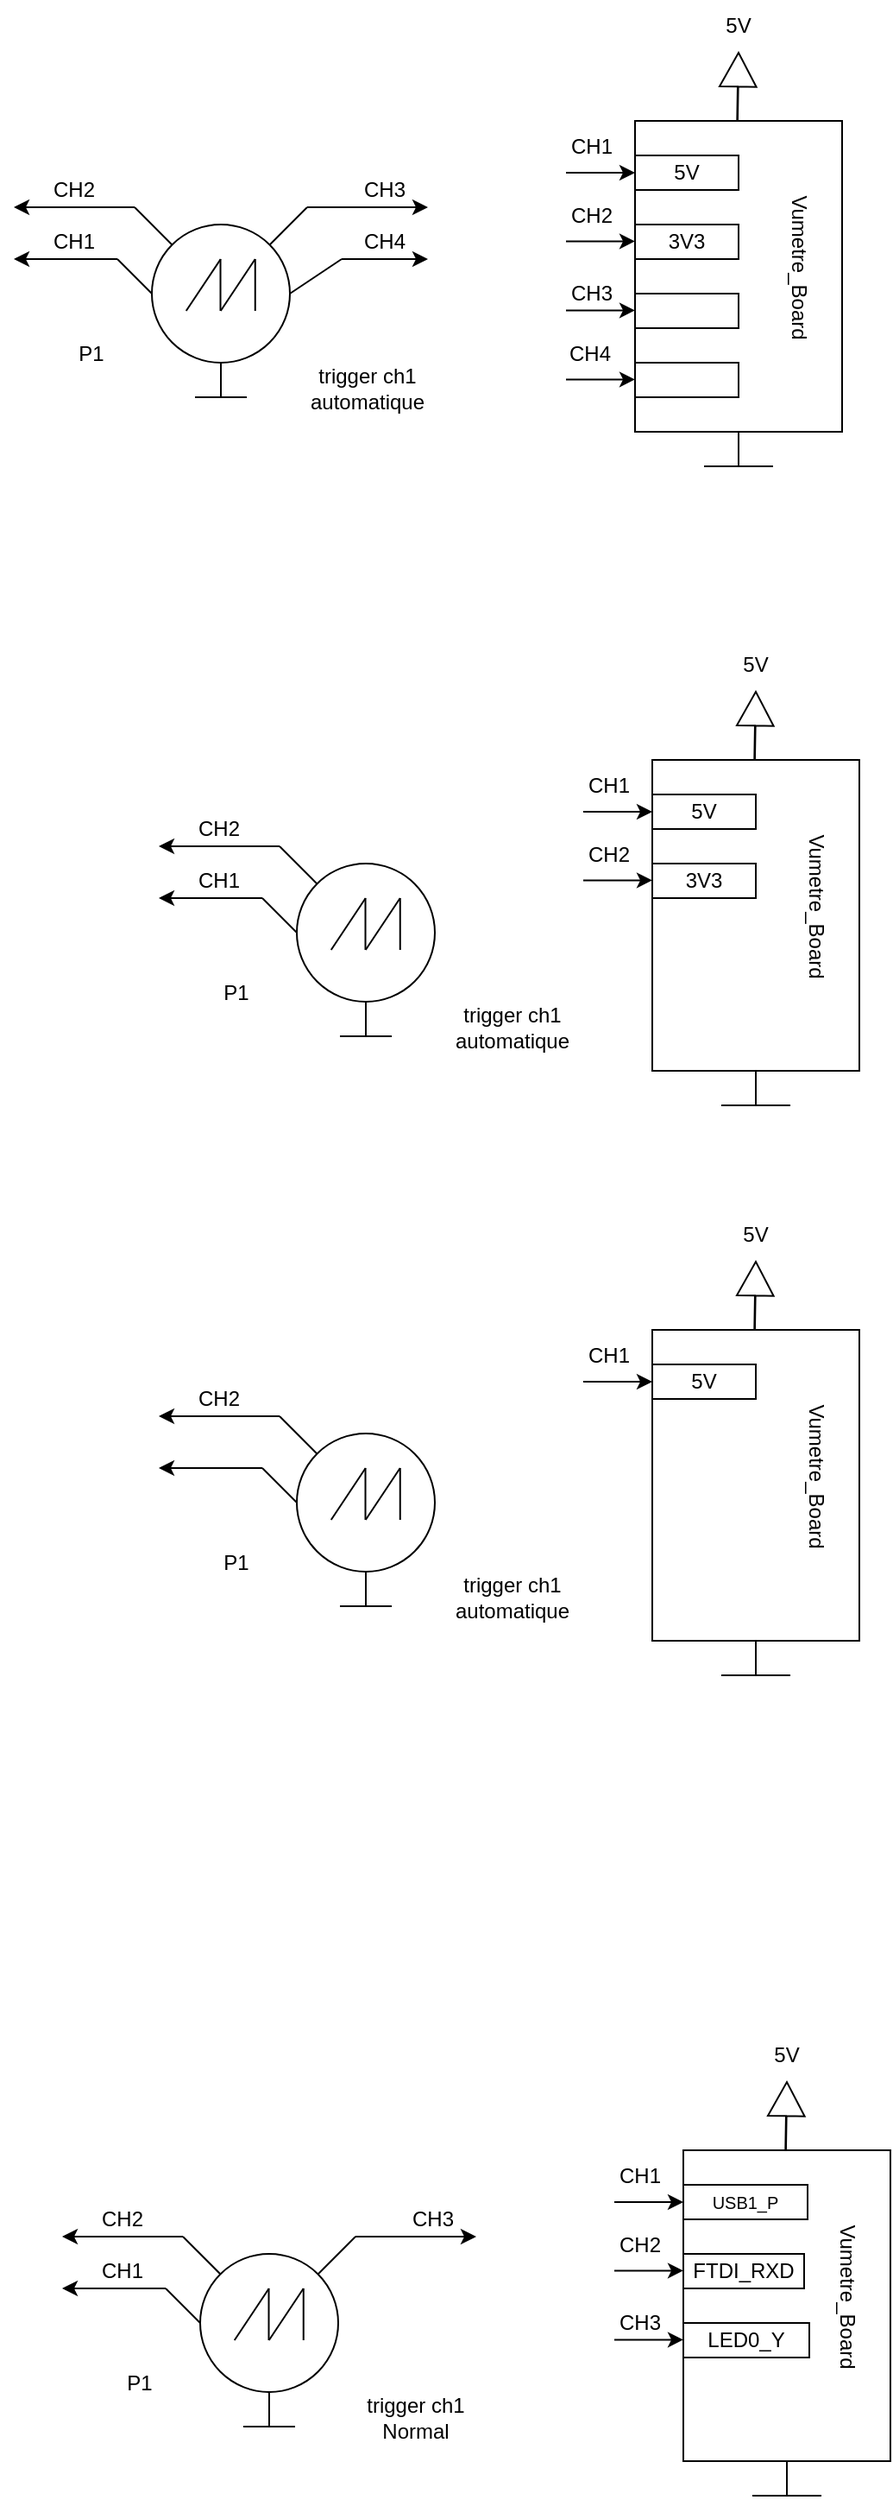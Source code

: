 <mxfile version="24.7.7">
  <diagram name="Page-1" id="x4izrwoLn7-smjmB0eIm">
    <mxGraphModel grid="0" page="1" gridSize="10" guides="1" tooltips="1" connect="1" arrows="1" fold="1" pageScale="1" pageWidth="827" pageHeight="1169" math="0" shadow="0">
      <root>
        <mxCell id="0" />
        <mxCell id="1" parent="0" />
        <mxCell id="3S5ZgnIpbUnLYbDC9mMt-2" value="" style="ellipse;whiteSpace=wrap;html=1;aspect=fixed;" vertex="1" parent="1">
          <mxGeometry x="160" y="180" width="80" height="80" as="geometry" />
        </mxCell>
        <mxCell id="3S5ZgnIpbUnLYbDC9mMt-4" value="" style="endArrow=none;html=1;rounded=0;" edge="1" parent="1">
          <mxGeometry width="50" height="50" relative="1" as="geometry">
            <mxPoint x="199.76" y="230" as="sourcePoint" />
            <mxPoint x="199.76" y="200" as="targetPoint" />
          </mxGeometry>
        </mxCell>
        <mxCell id="3S5ZgnIpbUnLYbDC9mMt-5" value="" style="endArrow=none;html=1;rounded=0;" edge="1" parent="1">
          <mxGeometry width="50" height="50" relative="1" as="geometry">
            <mxPoint x="179.88" y="230" as="sourcePoint" />
            <mxPoint x="199.88" y="200" as="targetPoint" />
          </mxGeometry>
        </mxCell>
        <mxCell id="3S5ZgnIpbUnLYbDC9mMt-6" value="" style="endArrow=none;html=1;rounded=0;" edge="1" parent="1">
          <mxGeometry width="50" height="50" relative="1" as="geometry">
            <mxPoint x="199.88" y="230" as="sourcePoint" />
            <mxPoint x="219.88" y="200" as="targetPoint" />
          </mxGeometry>
        </mxCell>
        <mxCell id="3S5ZgnIpbUnLYbDC9mMt-7" value="" style="endArrow=none;html=1;rounded=0;" edge="1" parent="1">
          <mxGeometry width="50" height="50" relative="1" as="geometry">
            <mxPoint x="219.88" y="230" as="sourcePoint" />
            <mxPoint x="219.88" y="200" as="targetPoint" />
          </mxGeometry>
        </mxCell>
        <mxCell id="3S5ZgnIpbUnLYbDC9mMt-8" value="" style="endArrow=none;html=1;rounded=0;entryX=0.5;entryY=1;entryDx=0;entryDy=0;" edge="1" parent="1" target="3S5ZgnIpbUnLYbDC9mMt-2">
          <mxGeometry width="50" height="50" relative="1" as="geometry">
            <mxPoint x="200" y="280" as="sourcePoint" />
            <mxPoint x="150" y="170" as="targetPoint" />
          </mxGeometry>
        </mxCell>
        <mxCell id="3S5ZgnIpbUnLYbDC9mMt-9" value="" style="endArrow=none;html=1;rounded=0;" edge="1" parent="1">
          <mxGeometry width="50" height="50" relative="1" as="geometry">
            <mxPoint x="185" y="280" as="sourcePoint" />
            <mxPoint x="215" y="280" as="targetPoint" />
          </mxGeometry>
        </mxCell>
        <mxCell id="3S5ZgnIpbUnLYbDC9mMt-10" value="" style="endArrow=none;html=1;rounded=0;entryX=0;entryY=0.5;entryDx=0;entryDy=0;" edge="1" parent="1" target="3S5ZgnIpbUnLYbDC9mMt-2">
          <mxGeometry width="50" height="50" relative="1" as="geometry">
            <mxPoint x="140" y="200" as="sourcePoint" />
            <mxPoint x="150" y="170" as="targetPoint" />
          </mxGeometry>
        </mxCell>
        <mxCell id="3S5ZgnIpbUnLYbDC9mMt-12" value="" style="endArrow=none;html=1;rounded=0;entryX=0;entryY=0;entryDx=0;entryDy=0;" edge="1" parent="1" target="3S5ZgnIpbUnLYbDC9mMt-2">
          <mxGeometry width="50" height="50" relative="1" as="geometry">
            <mxPoint x="150" y="170" as="sourcePoint" />
            <mxPoint x="150" y="170" as="targetPoint" />
          </mxGeometry>
        </mxCell>
        <mxCell id="3S5ZgnIpbUnLYbDC9mMt-13" value="" style="endArrow=none;html=1;rounded=0;entryX=1;entryY=0;entryDx=0;entryDy=0;" edge="1" parent="1" target="3S5ZgnIpbUnLYbDC9mMt-2">
          <mxGeometry width="50" height="50" relative="1" as="geometry">
            <mxPoint x="250" y="170" as="sourcePoint" />
            <mxPoint x="200" y="160" as="targetPoint" />
          </mxGeometry>
        </mxCell>
        <mxCell id="3S5ZgnIpbUnLYbDC9mMt-14" value="" style="endArrow=none;html=1;rounded=0;" edge="1" parent="1">
          <mxGeometry width="50" height="50" relative="1" as="geometry">
            <mxPoint x="240" y="220" as="sourcePoint" />
            <mxPoint x="270" y="200" as="targetPoint" />
          </mxGeometry>
        </mxCell>
        <mxCell id="3S5ZgnIpbUnLYbDC9mMt-15" value="" style="endArrow=classic;html=1;rounded=0;" edge="1" parent="1">
          <mxGeometry width="50" height="50" relative="1" as="geometry">
            <mxPoint x="150" y="170" as="sourcePoint" />
            <mxPoint x="80" y="170" as="targetPoint" />
          </mxGeometry>
        </mxCell>
        <mxCell id="3S5ZgnIpbUnLYbDC9mMt-16" value="" style="endArrow=classic;html=1;rounded=0;" edge="1" parent="1">
          <mxGeometry width="50" height="50" relative="1" as="geometry">
            <mxPoint x="140" y="200" as="sourcePoint" />
            <mxPoint x="80" y="200" as="targetPoint" />
          </mxGeometry>
        </mxCell>
        <mxCell id="3S5ZgnIpbUnLYbDC9mMt-17" value="" style="endArrow=classic;html=1;rounded=0;" edge="1" parent="1">
          <mxGeometry width="50" height="50" relative="1" as="geometry">
            <mxPoint x="250" y="170" as="sourcePoint" />
            <mxPoint x="320" y="170" as="targetPoint" />
          </mxGeometry>
        </mxCell>
        <mxCell id="3S5ZgnIpbUnLYbDC9mMt-18" value="" style="endArrow=classic;html=1;rounded=0;" edge="1" parent="1">
          <mxGeometry width="50" height="50" relative="1" as="geometry">
            <mxPoint x="270" y="200" as="sourcePoint" />
            <mxPoint x="320" y="200" as="targetPoint" />
            <Array as="points">
              <mxPoint x="310" y="200" />
            </Array>
          </mxGeometry>
        </mxCell>
        <mxCell id="3S5ZgnIpbUnLYbDC9mMt-25" value="" style="shape=flexArrow;endArrow=classic;html=1;rounded=0;width=0.32;endSize=6.227;" edge="1" parent="1">
          <mxGeometry width="50" height="50" relative="1" as="geometry">
            <mxPoint x="499.31" y="120" as="sourcePoint" />
            <mxPoint x="500" y="80" as="targetPoint" />
          </mxGeometry>
        </mxCell>
        <mxCell id="3S5ZgnIpbUnLYbDC9mMt-26" value="" style="endArrow=none;html=1;rounded=0;" edge="1" parent="1">
          <mxGeometry width="50" height="50" relative="1" as="geometry">
            <mxPoint x="500" y="320" as="sourcePoint" />
            <mxPoint x="500" y="300" as="targetPoint" />
          </mxGeometry>
        </mxCell>
        <mxCell id="3S5ZgnIpbUnLYbDC9mMt-27" value="" style="endArrow=none;html=1;rounded=0;" edge="1" parent="1">
          <mxGeometry width="50" height="50" relative="1" as="geometry">
            <mxPoint x="480" y="320" as="sourcePoint" />
            <mxPoint x="520" y="320" as="targetPoint" />
          </mxGeometry>
        </mxCell>
        <mxCell id="3S5ZgnIpbUnLYbDC9mMt-28" value="" style="rounded=0;whiteSpace=wrap;html=1;" vertex="1" parent="1">
          <mxGeometry x="440" y="120" width="120" height="180" as="geometry" />
        </mxCell>
        <mxCell id="3S5ZgnIpbUnLYbDC9mMt-29" value="5V" style="rounded=0;whiteSpace=wrap;html=1;" vertex="1" parent="1">
          <mxGeometry x="440" y="140" width="60" height="20" as="geometry" />
        </mxCell>
        <mxCell id="3S5ZgnIpbUnLYbDC9mMt-30" value="3V3" style="rounded=0;whiteSpace=wrap;html=1;" vertex="1" parent="1">
          <mxGeometry x="440" y="180" width="60" height="20" as="geometry" />
        </mxCell>
        <mxCell id="3S5ZgnIpbUnLYbDC9mMt-31" value="" style="rounded=0;whiteSpace=wrap;html=1;" vertex="1" parent="1">
          <mxGeometry x="440" y="220" width="60" height="20" as="geometry" />
        </mxCell>
        <mxCell id="3S5ZgnIpbUnLYbDC9mMt-32" value="" style="rounded=0;whiteSpace=wrap;html=1;" vertex="1" parent="1">
          <mxGeometry x="440" y="260" width="60" height="20" as="geometry" />
        </mxCell>
        <mxCell id="3S5ZgnIpbUnLYbDC9mMt-33" value="" style="endArrow=classic;html=1;rounded=0;" edge="1" parent="1">
          <mxGeometry width="50" height="50" relative="1" as="geometry">
            <mxPoint x="400" y="150" as="sourcePoint" />
            <mxPoint x="440" y="150" as="targetPoint" />
          </mxGeometry>
        </mxCell>
        <mxCell id="3S5ZgnIpbUnLYbDC9mMt-34" value="" style="endArrow=classic;html=1;rounded=0;" edge="1" parent="1">
          <mxGeometry width="50" height="50" relative="1" as="geometry">
            <mxPoint x="400" y="189.71" as="sourcePoint" />
            <mxPoint x="440" y="189.71" as="targetPoint" />
          </mxGeometry>
        </mxCell>
        <mxCell id="3S5ZgnIpbUnLYbDC9mMt-35" value="" style="endArrow=classic;html=1;rounded=0;" edge="1" parent="1">
          <mxGeometry width="50" height="50" relative="1" as="geometry">
            <mxPoint x="400" y="229.71" as="sourcePoint" />
            <mxPoint x="440" y="229.71" as="targetPoint" />
          </mxGeometry>
        </mxCell>
        <mxCell id="3S5ZgnIpbUnLYbDC9mMt-36" value="" style="endArrow=classic;html=1;rounded=0;" edge="1" parent="1">
          <mxGeometry width="50" height="50" relative="1" as="geometry">
            <mxPoint x="400" y="269.71" as="sourcePoint" />
            <mxPoint x="440" y="269.71" as="targetPoint" />
          </mxGeometry>
        </mxCell>
        <mxCell id="3S5ZgnIpbUnLYbDC9mMt-37" value="" style="ellipse;whiteSpace=wrap;html=1;aspect=fixed;" vertex="1" parent="1">
          <mxGeometry x="244" y="550" width="80" height="80" as="geometry" />
        </mxCell>
        <mxCell id="3S5ZgnIpbUnLYbDC9mMt-38" value="" style="endArrow=none;html=1;rounded=0;" edge="1" parent="1">
          <mxGeometry width="50" height="50" relative="1" as="geometry">
            <mxPoint x="283.76" y="600" as="sourcePoint" />
            <mxPoint x="283.76" y="570" as="targetPoint" />
          </mxGeometry>
        </mxCell>
        <mxCell id="3S5ZgnIpbUnLYbDC9mMt-39" value="" style="endArrow=none;html=1;rounded=0;" edge="1" parent="1">
          <mxGeometry width="50" height="50" relative="1" as="geometry">
            <mxPoint x="263.88" y="600" as="sourcePoint" />
            <mxPoint x="283.88" y="570" as="targetPoint" />
          </mxGeometry>
        </mxCell>
        <mxCell id="3S5ZgnIpbUnLYbDC9mMt-40" value="" style="endArrow=none;html=1;rounded=0;" edge="1" parent="1">
          <mxGeometry width="50" height="50" relative="1" as="geometry">
            <mxPoint x="283.88" y="600" as="sourcePoint" />
            <mxPoint x="303.88" y="570" as="targetPoint" />
          </mxGeometry>
        </mxCell>
        <mxCell id="3S5ZgnIpbUnLYbDC9mMt-41" value="" style="endArrow=none;html=1;rounded=0;" edge="1" parent="1">
          <mxGeometry width="50" height="50" relative="1" as="geometry">
            <mxPoint x="303.88" y="600" as="sourcePoint" />
            <mxPoint x="303.88" y="570" as="targetPoint" />
          </mxGeometry>
        </mxCell>
        <mxCell id="3S5ZgnIpbUnLYbDC9mMt-42" value="" style="endArrow=none;html=1;rounded=0;entryX=0.5;entryY=1;entryDx=0;entryDy=0;" edge="1" parent="1" target="3S5ZgnIpbUnLYbDC9mMt-37">
          <mxGeometry width="50" height="50" relative="1" as="geometry">
            <mxPoint x="284" y="650" as="sourcePoint" />
            <mxPoint x="234" y="540" as="targetPoint" />
          </mxGeometry>
        </mxCell>
        <mxCell id="3S5ZgnIpbUnLYbDC9mMt-43" value="" style="endArrow=none;html=1;rounded=0;" edge="1" parent="1">
          <mxGeometry width="50" height="50" relative="1" as="geometry">
            <mxPoint x="269" y="650" as="sourcePoint" />
            <mxPoint x="299" y="650" as="targetPoint" />
          </mxGeometry>
        </mxCell>
        <mxCell id="3S5ZgnIpbUnLYbDC9mMt-44" value="" style="endArrow=none;html=1;rounded=0;entryX=0;entryY=0.5;entryDx=0;entryDy=0;" edge="1" parent="1" target="3S5ZgnIpbUnLYbDC9mMt-37">
          <mxGeometry width="50" height="50" relative="1" as="geometry">
            <mxPoint x="224" y="570" as="sourcePoint" />
            <mxPoint x="234" y="540" as="targetPoint" />
          </mxGeometry>
        </mxCell>
        <mxCell id="3S5ZgnIpbUnLYbDC9mMt-45" value="" style="endArrow=none;html=1;rounded=0;entryX=0;entryY=0;entryDx=0;entryDy=0;" edge="1" parent="1" target="3S5ZgnIpbUnLYbDC9mMt-37">
          <mxGeometry width="50" height="50" relative="1" as="geometry">
            <mxPoint x="234" y="540" as="sourcePoint" />
            <mxPoint x="234" y="540" as="targetPoint" />
          </mxGeometry>
        </mxCell>
        <mxCell id="3S5ZgnIpbUnLYbDC9mMt-48" value="" style="endArrow=classic;html=1;rounded=0;" edge="1" parent="1">
          <mxGeometry width="50" height="50" relative="1" as="geometry">
            <mxPoint x="234" y="540" as="sourcePoint" />
            <mxPoint x="164" y="540" as="targetPoint" />
          </mxGeometry>
        </mxCell>
        <mxCell id="3S5ZgnIpbUnLYbDC9mMt-49" value="" style="endArrow=classic;html=1;rounded=0;" edge="1" parent="1">
          <mxGeometry width="50" height="50" relative="1" as="geometry">
            <mxPoint x="224" y="570" as="sourcePoint" />
            <mxPoint x="164" y="570" as="targetPoint" />
          </mxGeometry>
        </mxCell>
        <mxCell id="3S5ZgnIpbUnLYbDC9mMt-52" value="" style="shape=flexArrow;endArrow=classic;html=1;rounded=0;width=0.32;endSize=6.227;" edge="1" parent="1">
          <mxGeometry width="50" height="50" relative="1" as="geometry">
            <mxPoint x="509.31" y="490" as="sourcePoint" />
            <mxPoint x="510" y="450" as="targetPoint" />
          </mxGeometry>
        </mxCell>
        <mxCell id="3S5ZgnIpbUnLYbDC9mMt-53" value="" style="endArrow=none;html=1;rounded=0;" edge="1" parent="1">
          <mxGeometry width="50" height="50" relative="1" as="geometry">
            <mxPoint x="510" y="690" as="sourcePoint" />
            <mxPoint x="510" y="670" as="targetPoint" />
          </mxGeometry>
        </mxCell>
        <mxCell id="3S5ZgnIpbUnLYbDC9mMt-54" value="" style="endArrow=none;html=1;rounded=0;" edge="1" parent="1">
          <mxGeometry width="50" height="50" relative="1" as="geometry">
            <mxPoint x="490" y="690" as="sourcePoint" />
            <mxPoint x="530" y="690" as="targetPoint" />
          </mxGeometry>
        </mxCell>
        <mxCell id="3S5ZgnIpbUnLYbDC9mMt-55" value="" style="rounded=0;whiteSpace=wrap;html=1;" vertex="1" parent="1">
          <mxGeometry x="450" y="490" width="120" height="180" as="geometry" />
        </mxCell>
        <mxCell id="3S5ZgnIpbUnLYbDC9mMt-56" value="5V" style="rounded=0;whiteSpace=wrap;html=1;" vertex="1" parent="1">
          <mxGeometry x="450" y="510" width="60" height="20" as="geometry" />
        </mxCell>
        <mxCell id="3S5ZgnIpbUnLYbDC9mMt-57" value="3V3" style="rounded=0;whiteSpace=wrap;html=1;" vertex="1" parent="1">
          <mxGeometry x="450" y="550" width="60" height="20" as="geometry" />
        </mxCell>
        <mxCell id="3S5ZgnIpbUnLYbDC9mMt-60" value="" style="endArrow=classic;html=1;rounded=0;" edge="1" parent="1">
          <mxGeometry width="50" height="50" relative="1" as="geometry">
            <mxPoint x="410" y="520" as="sourcePoint" />
            <mxPoint x="450" y="520" as="targetPoint" />
          </mxGeometry>
        </mxCell>
        <mxCell id="3S5ZgnIpbUnLYbDC9mMt-61" value="" style="endArrow=classic;html=1;rounded=0;" edge="1" parent="1">
          <mxGeometry width="50" height="50" relative="1" as="geometry">
            <mxPoint x="410" y="559.71" as="sourcePoint" />
            <mxPoint x="450" y="559.71" as="targetPoint" />
          </mxGeometry>
        </mxCell>
        <mxCell id="3S5ZgnIpbUnLYbDC9mMt-64" value="trigger ch1&lt;div&gt;automatique&lt;/div&gt;" style="text;html=1;align=center;verticalAlign=middle;whiteSpace=wrap;rounded=0;" vertex="1" parent="1">
          <mxGeometry x="240" y="250" width="90" height="50" as="geometry" />
        </mxCell>
        <mxCell id="3S5ZgnIpbUnLYbDC9mMt-65" value="P1" style="text;html=1;align=center;verticalAlign=middle;whiteSpace=wrap;rounded=0;" vertex="1" parent="1">
          <mxGeometry x="100" y="240" width="50" height="30" as="geometry" />
        </mxCell>
        <mxCell id="3S5ZgnIpbUnLYbDC9mMt-66" value="Vumetre_Board" style="text;html=1;align=center;verticalAlign=middle;whiteSpace=wrap;rounded=0;rotation=90;" vertex="1" parent="1">
          <mxGeometry x="490" y="180" width="90" height="50" as="geometry" />
        </mxCell>
        <mxCell id="3S5ZgnIpbUnLYbDC9mMt-70" value="5V" style="text;html=1;align=center;verticalAlign=middle;whiteSpace=wrap;rounded=0;" vertex="1" parent="1">
          <mxGeometry x="475" y="50" width="50" height="30" as="geometry" />
        </mxCell>
        <mxCell id="3S5ZgnIpbUnLYbDC9mMt-71" value="CH1" style="text;html=1;align=center;verticalAlign=middle;whiteSpace=wrap;rounded=0;" vertex="1" parent="1">
          <mxGeometry x="90" y="175" width="50" height="30" as="geometry" />
        </mxCell>
        <mxCell id="3S5ZgnIpbUnLYbDC9mMt-72" value="CH2" style="text;html=1;align=center;verticalAlign=middle;whiteSpace=wrap;rounded=0;" vertex="1" parent="1">
          <mxGeometry x="90" y="145" width="50" height="30" as="geometry" />
        </mxCell>
        <mxCell id="3S5ZgnIpbUnLYbDC9mMt-73" value="CH3" style="text;html=1;align=center;verticalAlign=middle;whiteSpace=wrap;rounded=0;" vertex="1" parent="1">
          <mxGeometry x="270" y="145" width="50" height="30" as="geometry" />
        </mxCell>
        <mxCell id="3S5ZgnIpbUnLYbDC9mMt-74" value="CH4" style="text;html=1;align=center;verticalAlign=middle;whiteSpace=wrap;rounded=0;" vertex="1" parent="1">
          <mxGeometry x="270" y="175" width="50" height="30" as="geometry" />
        </mxCell>
        <mxCell id="3S5ZgnIpbUnLYbDC9mMt-75" value="CH1" style="text;html=1;align=center;verticalAlign=middle;whiteSpace=wrap;rounded=0;" vertex="1" parent="1">
          <mxGeometry x="390" y="120" width="50" height="30" as="geometry" />
        </mxCell>
        <mxCell id="3S5ZgnIpbUnLYbDC9mMt-76" value="CH2" style="text;html=1;align=center;verticalAlign=middle;whiteSpace=wrap;rounded=0;" vertex="1" parent="1">
          <mxGeometry x="390" y="160" width="50" height="30" as="geometry" />
        </mxCell>
        <mxCell id="3S5ZgnIpbUnLYbDC9mMt-77" value="CH3" style="text;html=1;align=center;verticalAlign=middle;whiteSpace=wrap;rounded=0;" vertex="1" parent="1">
          <mxGeometry x="390" y="205" width="50" height="30" as="geometry" />
        </mxCell>
        <mxCell id="3S5ZgnIpbUnLYbDC9mMt-78" value="CH4" style="text;html=1;align=center;verticalAlign=middle;whiteSpace=wrap;rounded=0;" vertex="1" parent="1">
          <mxGeometry x="389" y="240" width="50" height="30" as="geometry" />
        </mxCell>
        <mxCell id="3S5ZgnIpbUnLYbDC9mMt-79" value="trigger ch1&lt;div&gt;automatique&lt;/div&gt;" style="text;html=1;align=center;verticalAlign=middle;whiteSpace=wrap;rounded=0;" vertex="1" parent="1">
          <mxGeometry x="324" y="620" width="90" height="50" as="geometry" />
        </mxCell>
        <mxCell id="3S5ZgnIpbUnLYbDC9mMt-80" value="P1" style="text;html=1;align=center;verticalAlign=middle;whiteSpace=wrap;rounded=0;" vertex="1" parent="1">
          <mxGeometry x="184" y="610" width="50" height="30" as="geometry" />
        </mxCell>
        <mxCell id="3S5ZgnIpbUnLYbDC9mMt-81" value="Vumetre_Board" style="text;html=1;align=center;verticalAlign=middle;whiteSpace=wrap;rounded=0;rotation=90;" vertex="1" parent="1">
          <mxGeometry x="500" y="550" width="90" height="50" as="geometry" />
        </mxCell>
        <mxCell id="3S5ZgnIpbUnLYbDC9mMt-82" value="5V" style="text;html=1;align=center;verticalAlign=middle;whiteSpace=wrap;rounded=0;" vertex="1" parent="1">
          <mxGeometry x="485" y="420" width="50" height="30" as="geometry" />
        </mxCell>
        <mxCell id="3S5ZgnIpbUnLYbDC9mMt-83" value="CH1" style="text;html=1;align=center;verticalAlign=middle;whiteSpace=wrap;rounded=0;" vertex="1" parent="1">
          <mxGeometry x="174" y="545" width="50" height="30" as="geometry" />
        </mxCell>
        <mxCell id="3S5ZgnIpbUnLYbDC9mMt-84" value="CH2" style="text;html=1;align=center;verticalAlign=middle;whiteSpace=wrap;rounded=0;" vertex="1" parent="1">
          <mxGeometry x="174" y="515" width="50" height="30" as="geometry" />
        </mxCell>
        <mxCell id="3S5ZgnIpbUnLYbDC9mMt-87" value="CH1" style="text;html=1;align=center;verticalAlign=middle;whiteSpace=wrap;rounded=0;" vertex="1" parent="1">
          <mxGeometry x="400" y="490" width="50" height="30" as="geometry" />
        </mxCell>
        <mxCell id="3S5ZgnIpbUnLYbDC9mMt-88" value="CH2" style="text;html=1;align=center;verticalAlign=middle;whiteSpace=wrap;rounded=0;" vertex="1" parent="1">
          <mxGeometry x="400" y="530" width="50" height="30" as="geometry" />
        </mxCell>
        <mxCell id="3S5ZgnIpbUnLYbDC9mMt-91" value="" style="ellipse;whiteSpace=wrap;html=1;aspect=fixed;" vertex="1" parent="1">
          <mxGeometry x="244" y="880" width="80" height="80" as="geometry" />
        </mxCell>
        <mxCell id="3S5ZgnIpbUnLYbDC9mMt-92" value="" style="endArrow=none;html=1;rounded=0;" edge="1" parent="1">
          <mxGeometry width="50" height="50" relative="1" as="geometry">
            <mxPoint x="283.76" y="930" as="sourcePoint" />
            <mxPoint x="283.76" y="900" as="targetPoint" />
          </mxGeometry>
        </mxCell>
        <mxCell id="3S5ZgnIpbUnLYbDC9mMt-93" value="" style="endArrow=none;html=1;rounded=0;" edge="1" parent="1">
          <mxGeometry width="50" height="50" relative="1" as="geometry">
            <mxPoint x="263.88" y="930" as="sourcePoint" />
            <mxPoint x="283.88" y="900" as="targetPoint" />
          </mxGeometry>
        </mxCell>
        <mxCell id="3S5ZgnIpbUnLYbDC9mMt-94" value="" style="endArrow=none;html=1;rounded=0;" edge="1" parent="1">
          <mxGeometry width="50" height="50" relative="1" as="geometry">
            <mxPoint x="283.88" y="930" as="sourcePoint" />
            <mxPoint x="303.88" y="900" as="targetPoint" />
          </mxGeometry>
        </mxCell>
        <mxCell id="3S5ZgnIpbUnLYbDC9mMt-95" value="" style="endArrow=none;html=1;rounded=0;" edge="1" parent="1">
          <mxGeometry width="50" height="50" relative="1" as="geometry">
            <mxPoint x="303.88" y="930" as="sourcePoint" />
            <mxPoint x="303.88" y="900" as="targetPoint" />
          </mxGeometry>
        </mxCell>
        <mxCell id="3S5ZgnIpbUnLYbDC9mMt-96" value="" style="endArrow=none;html=1;rounded=0;entryX=0.5;entryY=1;entryDx=0;entryDy=0;" edge="1" parent="1" target="3S5ZgnIpbUnLYbDC9mMt-91">
          <mxGeometry width="50" height="50" relative="1" as="geometry">
            <mxPoint x="284" y="980" as="sourcePoint" />
            <mxPoint x="234" y="870" as="targetPoint" />
          </mxGeometry>
        </mxCell>
        <mxCell id="3S5ZgnIpbUnLYbDC9mMt-97" value="" style="endArrow=none;html=1;rounded=0;" edge="1" parent="1">
          <mxGeometry width="50" height="50" relative="1" as="geometry">
            <mxPoint x="269" y="980" as="sourcePoint" />
            <mxPoint x="299" y="980" as="targetPoint" />
          </mxGeometry>
        </mxCell>
        <mxCell id="3S5ZgnIpbUnLYbDC9mMt-98" value="" style="endArrow=none;html=1;rounded=0;entryX=0;entryY=0.5;entryDx=0;entryDy=0;" edge="1" parent="1" target="3S5ZgnIpbUnLYbDC9mMt-91">
          <mxGeometry width="50" height="50" relative="1" as="geometry">
            <mxPoint x="224" y="900" as="sourcePoint" />
            <mxPoint x="234" y="870" as="targetPoint" />
          </mxGeometry>
        </mxCell>
        <mxCell id="3S5ZgnIpbUnLYbDC9mMt-99" value="" style="endArrow=none;html=1;rounded=0;entryX=0;entryY=0;entryDx=0;entryDy=0;" edge="1" parent="1" target="3S5ZgnIpbUnLYbDC9mMt-91">
          <mxGeometry width="50" height="50" relative="1" as="geometry">
            <mxPoint x="234" y="870" as="sourcePoint" />
            <mxPoint x="234" y="870" as="targetPoint" />
          </mxGeometry>
        </mxCell>
        <mxCell id="3S5ZgnIpbUnLYbDC9mMt-100" value="" style="endArrow=classic;html=1;rounded=0;" edge="1" parent="1">
          <mxGeometry width="50" height="50" relative="1" as="geometry">
            <mxPoint x="234" y="870" as="sourcePoint" />
            <mxPoint x="164" y="870" as="targetPoint" />
          </mxGeometry>
        </mxCell>
        <mxCell id="3S5ZgnIpbUnLYbDC9mMt-101" value="" style="endArrow=classic;html=1;rounded=0;" edge="1" parent="1">
          <mxGeometry width="50" height="50" relative="1" as="geometry">
            <mxPoint x="224" y="900" as="sourcePoint" />
            <mxPoint x="164" y="900" as="targetPoint" />
          </mxGeometry>
        </mxCell>
        <mxCell id="3S5ZgnIpbUnLYbDC9mMt-102" value="" style="shape=flexArrow;endArrow=classic;html=1;rounded=0;width=0.32;endSize=6.227;" edge="1" parent="1">
          <mxGeometry width="50" height="50" relative="1" as="geometry">
            <mxPoint x="509.31" y="820" as="sourcePoint" />
            <mxPoint x="510" y="780" as="targetPoint" />
          </mxGeometry>
        </mxCell>
        <mxCell id="3S5ZgnIpbUnLYbDC9mMt-103" value="" style="endArrow=none;html=1;rounded=0;" edge="1" parent="1">
          <mxGeometry width="50" height="50" relative="1" as="geometry">
            <mxPoint x="510" y="1020" as="sourcePoint" />
            <mxPoint x="510" y="1000" as="targetPoint" />
          </mxGeometry>
        </mxCell>
        <mxCell id="3S5ZgnIpbUnLYbDC9mMt-104" value="" style="endArrow=none;html=1;rounded=0;" edge="1" parent="1">
          <mxGeometry width="50" height="50" relative="1" as="geometry">
            <mxPoint x="490" y="1020" as="sourcePoint" />
            <mxPoint x="530" y="1020" as="targetPoint" />
          </mxGeometry>
        </mxCell>
        <mxCell id="3S5ZgnIpbUnLYbDC9mMt-105" value="" style="rounded=0;whiteSpace=wrap;html=1;" vertex="1" parent="1">
          <mxGeometry x="450" y="820" width="120" height="180" as="geometry" />
        </mxCell>
        <mxCell id="3S5ZgnIpbUnLYbDC9mMt-106" value="5V" style="rounded=0;whiteSpace=wrap;html=1;" vertex="1" parent="1">
          <mxGeometry x="450" y="840" width="60" height="20" as="geometry" />
        </mxCell>
        <mxCell id="3S5ZgnIpbUnLYbDC9mMt-108" value="" style="endArrow=classic;html=1;rounded=0;" edge="1" parent="1">
          <mxGeometry width="50" height="50" relative="1" as="geometry">
            <mxPoint x="410" y="850" as="sourcePoint" />
            <mxPoint x="450" y="850" as="targetPoint" />
          </mxGeometry>
        </mxCell>
        <mxCell id="3S5ZgnIpbUnLYbDC9mMt-110" value="trigger ch1&lt;div&gt;automatique&lt;/div&gt;" style="text;html=1;align=center;verticalAlign=middle;whiteSpace=wrap;rounded=0;" vertex="1" parent="1">
          <mxGeometry x="324" y="950" width="90" height="50" as="geometry" />
        </mxCell>
        <mxCell id="3S5ZgnIpbUnLYbDC9mMt-111" value="P1" style="text;html=1;align=center;verticalAlign=middle;whiteSpace=wrap;rounded=0;" vertex="1" parent="1">
          <mxGeometry x="184" y="940" width="50" height="30" as="geometry" />
        </mxCell>
        <mxCell id="3S5ZgnIpbUnLYbDC9mMt-112" value="Vumetre_Board" style="text;html=1;align=center;verticalAlign=middle;whiteSpace=wrap;rounded=0;rotation=90;" vertex="1" parent="1">
          <mxGeometry x="500" y="880" width="90" height="50" as="geometry" />
        </mxCell>
        <mxCell id="3S5ZgnIpbUnLYbDC9mMt-113" value="5V" style="text;html=1;align=center;verticalAlign=middle;whiteSpace=wrap;rounded=0;" vertex="1" parent="1">
          <mxGeometry x="485" y="750" width="50" height="30" as="geometry" />
        </mxCell>
        <mxCell id="3S5ZgnIpbUnLYbDC9mMt-115" value="CH2" style="text;html=1;align=center;verticalAlign=middle;whiteSpace=wrap;rounded=0;" vertex="1" parent="1">
          <mxGeometry x="174" y="845" width="50" height="30" as="geometry" />
        </mxCell>
        <mxCell id="3S5ZgnIpbUnLYbDC9mMt-116" value="CH1" style="text;html=1;align=center;verticalAlign=middle;whiteSpace=wrap;rounded=0;" vertex="1" parent="1">
          <mxGeometry x="400" y="820" width="50" height="30" as="geometry" />
        </mxCell>
        <mxCell id="3S5ZgnIpbUnLYbDC9mMt-196" value="" style="ellipse;whiteSpace=wrap;html=1;aspect=fixed;" vertex="1" parent="1">
          <mxGeometry x="188" y="1355" width="80" height="80" as="geometry" />
        </mxCell>
        <mxCell id="3S5ZgnIpbUnLYbDC9mMt-197" value="" style="endArrow=none;html=1;rounded=0;" edge="1" parent="1">
          <mxGeometry width="50" height="50" relative="1" as="geometry">
            <mxPoint x="227.76" y="1405" as="sourcePoint" />
            <mxPoint x="227.76" y="1375" as="targetPoint" />
          </mxGeometry>
        </mxCell>
        <mxCell id="3S5ZgnIpbUnLYbDC9mMt-198" value="" style="endArrow=none;html=1;rounded=0;" edge="1" parent="1">
          <mxGeometry width="50" height="50" relative="1" as="geometry">
            <mxPoint x="207.88" y="1405" as="sourcePoint" />
            <mxPoint x="227.88" y="1375" as="targetPoint" />
          </mxGeometry>
        </mxCell>
        <mxCell id="3S5ZgnIpbUnLYbDC9mMt-199" value="" style="endArrow=none;html=1;rounded=0;" edge="1" parent="1">
          <mxGeometry width="50" height="50" relative="1" as="geometry">
            <mxPoint x="227.88" y="1405" as="sourcePoint" />
            <mxPoint x="247.88" y="1375" as="targetPoint" />
          </mxGeometry>
        </mxCell>
        <mxCell id="3S5ZgnIpbUnLYbDC9mMt-200" value="" style="endArrow=none;html=1;rounded=0;" edge="1" parent="1">
          <mxGeometry width="50" height="50" relative="1" as="geometry">
            <mxPoint x="247.88" y="1405" as="sourcePoint" />
            <mxPoint x="247.88" y="1375" as="targetPoint" />
          </mxGeometry>
        </mxCell>
        <mxCell id="3S5ZgnIpbUnLYbDC9mMt-201" value="" style="endArrow=none;html=1;rounded=0;entryX=0.5;entryY=1;entryDx=0;entryDy=0;" edge="1" parent="1" target="3S5ZgnIpbUnLYbDC9mMt-196">
          <mxGeometry width="50" height="50" relative="1" as="geometry">
            <mxPoint x="228" y="1455" as="sourcePoint" />
            <mxPoint x="178" y="1345" as="targetPoint" />
          </mxGeometry>
        </mxCell>
        <mxCell id="3S5ZgnIpbUnLYbDC9mMt-202" value="" style="endArrow=none;html=1;rounded=0;" edge="1" parent="1">
          <mxGeometry width="50" height="50" relative="1" as="geometry">
            <mxPoint x="213" y="1455" as="sourcePoint" />
            <mxPoint x="243" y="1455" as="targetPoint" />
          </mxGeometry>
        </mxCell>
        <mxCell id="3S5ZgnIpbUnLYbDC9mMt-203" value="" style="endArrow=none;html=1;rounded=0;entryX=0;entryY=0.5;entryDx=0;entryDy=0;" edge="1" parent="1" target="3S5ZgnIpbUnLYbDC9mMt-196">
          <mxGeometry width="50" height="50" relative="1" as="geometry">
            <mxPoint x="168" y="1375" as="sourcePoint" />
            <mxPoint x="178" y="1345" as="targetPoint" />
          </mxGeometry>
        </mxCell>
        <mxCell id="3S5ZgnIpbUnLYbDC9mMt-204" value="" style="endArrow=none;html=1;rounded=0;entryX=0;entryY=0;entryDx=0;entryDy=0;" edge="1" parent="1" target="3S5ZgnIpbUnLYbDC9mMt-196">
          <mxGeometry width="50" height="50" relative="1" as="geometry">
            <mxPoint x="178" y="1345" as="sourcePoint" />
            <mxPoint x="178" y="1345" as="targetPoint" />
          </mxGeometry>
        </mxCell>
        <mxCell id="3S5ZgnIpbUnLYbDC9mMt-205" value="" style="endArrow=none;html=1;rounded=0;entryX=1;entryY=0;entryDx=0;entryDy=0;" edge="1" parent="1" target="3S5ZgnIpbUnLYbDC9mMt-196">
          <mxGeometry width="50" height="50" relative="1" as="geometry">
            <mxPoint x="278" y="1345" as="sourcePoint" />
            <mxPoint x="228" y="1335" as="targetPoint" />
          </mxGeometry>
        </mxCell>
        <mxCell id="3S5ZgnIpbUnLYbDC9mMt-207" value="" style="endArrow=classic;html=1;rounded=0;" edge="1" parent="1">
          <mxGeometry width="50" height="50" relative="1" as="geometry">
            <mxPoint x="178" y="1345" as="sourcePoint" />
            <mxPoint x="108" y="1345" as="targetPoint" />
          </mxGeometry>
        </mxCell>
        <mxCell id="3S5ZgnIpbUnLYbDC9mMt-208" value="" style="endArrow=classic;html=1;rounded=0;" edge="1" parent="1">
          <mxGeometry width="50" height="50" relative="1" as="geometry">
            <mxPoint x="168" y="1375" as="sourcePoint" />
            <mxPoint x="108" y="1375" as="targetPoint" />
          </mxGeometry>
        </mxCell>
        <mxCell id="3S5ZgnIpbUnLYbDC9mMt-209" value="" style="endArrow=classic;html=1;rounded=0;" edge="1" parent="1">
          <mxGeometry width="50" height="50" relative="1" as="geometry">
            <mxPoint x="278" y="1345" as="sourcePoint" />
            <mxPoint x="348" y="1345" as="targetPoint" />
          </mxGeometry>
        </mxCell>
        <mxCell id="3S5ZgnIpbUnLYbDC9mMt-211" value="" style="shape=flexArrow;endArrow=classic;html=1;rounded=0;width=0.32;endSize=6.227;" edge="1" parent="1">
          <mxGeometry width="50" height="50" relative="1" as="geometry">
            <mxPoint x="527.31" y="1295" as="sourcePoint" />
            <mxPoint x="528" y="1255" as="targetPoint" />
          </mxGeometry>
        </mxCell>
        <mxCell id="3S5ZgnIpbUnLYbDC9mMt-212" value="" style="endArrow=none;html=1;rounded=0;" edge="1" parent="1">
          <mxGeometry width="50" height="50" relative="1" as="geometry">
            <mxPoint x="528" y="1495" as="sourcePoint" />
            <mxPoint x="528" y="1475" as="targetPoint" />
          </mxGeometry>
        </mxCell>
        <mxCell id="3S5ZgnIpbUnLYbDC9mMt-213" value="" style="endArrow=none;html=1;rounded=0;" edge="1" parent="1">
          <mxGeometry width="50" height="50" relative="1" as="geometry">
            <mxPoint x="508" y="1495" as="sourcePoint" />
            <mxPoint x="548" y="1495" as="targetPoint" />
          </mxGeometry>
        </mxCell>
        <mxCell id="3S5ZgnIpbUnLYbDC9mMt-214" value="" style="rounded=0;whiteSpace=wrap;html=1;" vertex="1" parent="1">
          <mxGeometry x="468" y="1295" width="120" height="180" as="geometry" />
        </mxCell>
        <mxCell id="3S5ZgnIpbUnLYbDC9mMt-215" value="&lt;span style=&quot;font-size: 10px;&quot;&gt;USB1_P&lt;/span&gt;" style="rounded=0;whiteSpace=wrap;html=1;" vertex="1" parent="1">
          <mxGeometry x="468" y="1315" width="72" height="20" as="geometry" />
        </mxCell>
        <mxCell id="3S5ZgnIpbUnLYbDC9mMt-216" value="FTDI_RXD" style="rounded=0;whiteSpace=wrap;html=1;" vertex="1" parent="1">
          <mxGeometry x="468" y="1355" width="70" height="20" as="geometry" />
        </mxCell>
        <mxCell id="3S5ZgnIpbUnLYbDC9mMt-217" value="LED0_Y" style="rounded=0;whiteSpace=wrap;html=1;" vertex="1" parent="1">
          <mxGeometry x="468" y="1395" width="73" height="20" as="geometry" />
        </mxCell>
        <mxCell id="3S5ZgnIpbUnLYbDC9mMt-219" value="" style="endArrow=classic;html=1;rounded=0;" edge="1" parent="1">
          <mxGeometry width="50" height="50" relative="1" as="geometry">
            <mxPoint x="428" y="1325" as="sourcePoint" />
            <mxPoint x="468" y="1325" as="targetPoint" />
          </mxGeometry>
        </mxCell>
        <mxCell id="3S5ZgnIpbUnLYbDC9mMt-220" value="" style="endArrow=classic;html=1;rounded=0;" edge="1" parent="1">
          <mxGeometry width="50" height="50" relative="1" as="geometry">
            <mxPoint x="428" y="1364.71" as="sourcePoint" />
            <mxPoint x="468" y="1364.71" as="targetPoint" />
          </mxGeometry>
        </mxCell>
        <mxCell id="3S5ZgnIpbUnLYbDC9mMt-221" value="" style="endArrow=classic;html=1;rounded=0;" edge="1" parent="1">
          <mxGeometry width="50" height="50" relative="1" as="geometry">
            <mxPoint x="428" y="1404.71" as="sourcePoint" />
            <mxPoint x="468" y="1404.71" as="targetPoint" />
          </mxGeometry>
        </mxCell>
        <mxCell id="3S5ZgnIpbUnLYbDC9mMt-223" value="trigger ch1&lt;div&gt;Normal&lt;/div&gt;" style="text;html=1;align=center;verticalAlign=middle;whiteSpace=wrap;rounded=0;" vertex="1" parent="1">
          <mxGeometry x="268" y="1425" width="90" height="50" as="geometry" />
        </mxCell>
        <mxCell id="3S5ZgnIpbUnLYbDC9mMt-224" value="P1" style="text;html=1;align=center;verticalAlign=middle;whiteSpace=wrap;rounded=0;" vertex="1" parent="1">
          <mxGeometry x="128" y="1415" width="50" height="30" as="geometry" />
        </mxCell>
        <mxCell id="3S5ZgnIpbUnLYbDC9mMt-225" value="Vumetre_Board" style="text;html=1;align=center;verticalAlign=middle;whiteSpace=wrap;rounded=0;rotation=90;" vertex="1" parent="1">
          <mxGeometry x="518" y="1355" width="90" height="50" as="geometry" />
        </mxCell>
        <mxCell id="3S5ZgnIpbUnLYbDC9mMt-226" value="5V" style="text;html=1;align=center;verticalAlign=middle;whiteSpace=wrap;rounded=0;" vertex="1" parent="1">
          <mxGeometry x="503" y="1225" width="50" height="30" as="geometry" />
        </mxCell>
        <mxCell id="3S5ZgnIpbUnLYbDC9mMt-227" value="CH1" style="text;html=1;align=center;verticalAlign=middle;whiteSpace=wrap;rounded=0;" vertex="1" parent="1">
          <mxGeometry x="118" y="1350" width="50" height="30" as="geometry" />
        </mxCell>
        <mxCell id="3S5ZgnIpbUnLYbDC9mMt-228" value="CH2" style="text;html=1;align=center;verticalAlign=middle;whiteSpace=wrap;rounded=0;" vertex="1" parent="1">
          <mxGeometry x="118" y="1320" width="50" height="30" as="geometry" />
        </mxCell>
        <mxCell id="3S5ZgnIpbUnLYbDC9mMt-229" value="CH3" style="text;html=1;align=center;verticalAlign=middle;whiteSpace=wrap;rounded=0;" vertex="1" parent="1">
          <mxGeometry x="298" y="1320" width="50" height="30" as="geometry" />
        </mxCell>
        <mxCell id="3S5ZgnIpbUnLYbDC9mMt-231" value="CH1" style="text;html=1;align=center;verticalAlign=middle;whiteSpace=wrap;rounded=0;" vertex="1" parent="1">
          <mxGeometry x="418" y="1295" width="50" height="30" as="geometry" />
        </mxCell>
        <mxCell id="3S5ZgnIpbUnLYbDC9mMt-232" value="CH2" style="text;html=1;align=center;verticalAlign=middle;whiteSpace=wrap;rounded=0;" vertex="1" parent="1">
          <mxGeometry x="418" y="1335" width="50" height="30" as="geometry" />
        </mxCell>
        <mxCell id="3S5ZgnIpbUnLYbDC9mMt-233" value="CH3" style="text;html=1;align=center;verticalAlign=middle;whiteSpace=wrap;rounded=0;" vertex="1" parent="1">
          <mxGeometry x="418" y="1380" width="50" height="30" as="geometry" />
        </mxCell>
      </root>
    </mxGraphModel>
  </diagram>
</mxfile>
